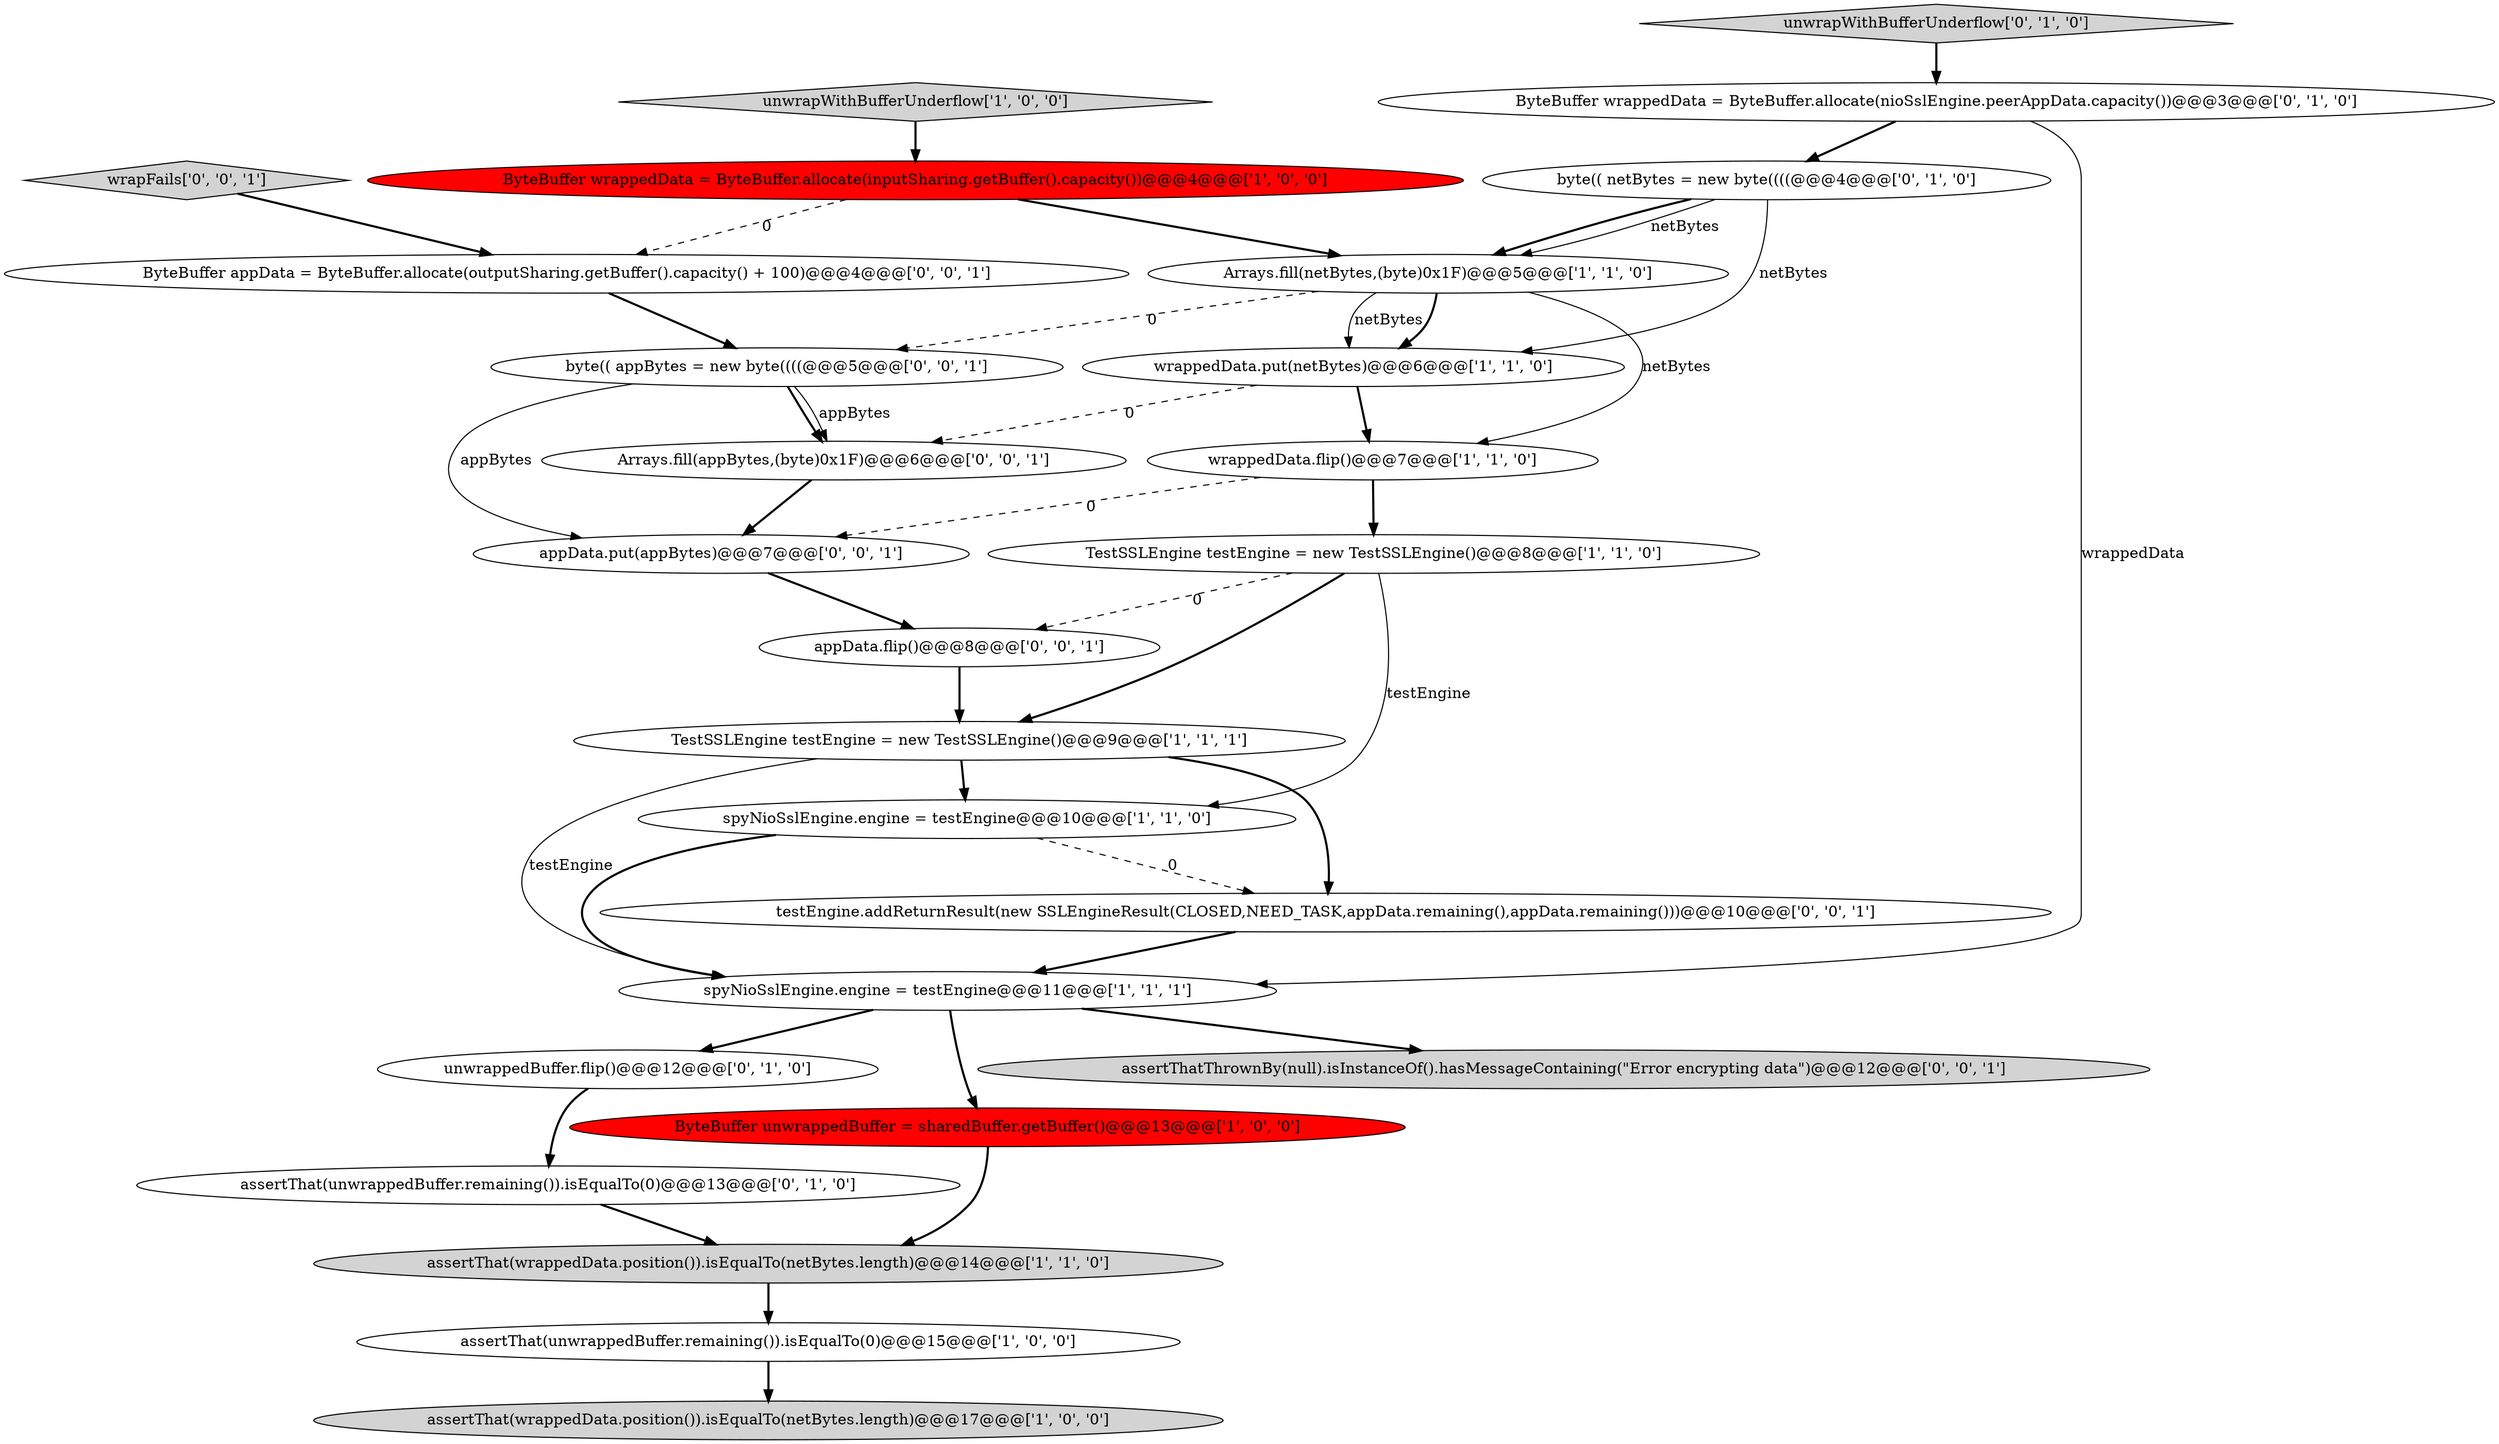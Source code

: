 digraph {
11 [style = filled, label = "wrappedData.put(netBytes)@@@6@@@['1', '1', '0']", fillcolor = white, shape = ellipse image = "AAA0AAABBB1BBB"];
20 [style = filled, label = "ByteBuffer appData = ByteBuffer.allocate(outputSharing.getBuffer().capacity() + 100)@@@4@@@['0', '0', '1']", fillcolor = white, shape = ellipse image = "AAA0AAABBB3BBB"];
10 [style = filled, label = "unwrapWithBufferUnderflow['1', '0', '0']", fillcolor = lightgray, shape = diamond image = "AAA0AAABBB1BBB"];
18 [style = filled, label = "Arrays.fill(appBytes,(byte)0x1F)@@@6@@@['0', '0', '1']", fillcolor = white, shape = ellipse image = "AAA0AAABBB3BBB"];
25 [style = filled, label = "appData.flip()@@@8@@@['0', '0', '1']", fillcolor = white, shape = ellipse image = "AAA0AAABBB3BBB"];
6 [style = filled, label = "TestSSLEngine testEngine = new TestSSLEngine()@@@8@@@['1', '1', '0']", fillcolor = white, shape = ellipse image = "AAA0AAABBB1BBB"];
15 [style = filled, label = "unwrapWithBufferUnderflow['0', '1', '0']", fillcolor = lightgray, shape = diamond image = "AAA0AAABBB2BBB"];
9 [style = filled, label = "spyNioSslEngine.engine = testEngine@@@10@@@['1', '1', '0']", fillcolor = white, shape = ellipse image = "AAA0AAABBB1BBB"];
1 [style = filled, label = "Arrays.fill(netBytes,(byte)0x1F)@@@5@@@['1', '1', '0']", fillcolor = white, shape = ellipse image = "AAA0AAABBB1BBB"];
0 [style = filled, label = "ByteBuffer wrappedData = ByteBuffer.allocate(inputSharing.getBuffer().capacity())@@@4@@@['1', '0', '0']", fillcolor = red, shape = ellipse image = "AAA1AAABBB1BBB"];
3 [style = filled, label = "assertThat(unwrappedBuffer.remaining()).isEqualTo(0)@@@15@@@['1', '0', '0']", fillcolor = white, shape = ellipse image = "AAA0AAABBB1BBB"];
23 [style = filled, label = "appData.put(appBytes)@@@7@@@['0', '0', '1']", fillcolor = white, shape = ellipse image = "AAA0AAABBB3BBB"];
17 [style = filled, label = "assertThat(unwrappedBuffer.remaining()).isEqualTo(0)@@@13@@@['0', '1', '0']", fillcolor = white, shape = ellipse image = "AAA0AAABBB2BBB"];
13 [style = filled, label = "unwrappedBuffer.flip()@@@12@@@['0', '1', '0']", fillcolor = white, shape = ellipse image = "AAA0AAABBB2BBB"];
16 [style = filled, label = "ByteBuffer wrappedData = ByteBuffer.allocate(nioSslEngine.peerAppData.capacity())@@@3@@@['0', '1', '0']", fillcolor = white, shape = ellipse image = "AAA0AAABBB2BBB"];
21 [style = filled, label = "wrapFails['0', '0', '1']", fillcolor = lightgray, shape = diamond image = "AAA0AAABBB3BBB"];
12 [style = filled, label = "wrappedData.flip()@@@7@@@['1', '1', '0']", fillcolor = white, shape = ellipse image = "AAA0AAABBB1BBB"];
19 [style = filled, label = "testEngine.addReturnResult(new SSLEngineResult(CLOSED,NEED_TASK,appData.remaining(),appData.remaining()))@@@10@@@['0', '0', '1']", fillcolor = white, shape = ellipse image = "AAA0AAABBB3BBB"];
4 [style = filled, label = "spyNioSslEngine.engine = testEngine@@@11@@@['1', '1', '1']", fillcolor = white, shape = ellipse image = "AAA0AAABBB1BBB"];
5 [style = filled, label = "ByteBuffer unwrappedBuffer = sharedBuffer.getBuffer()@@@13@@@['1', '0', '0']", fillcolor = red, shape = ellipse image = "AAA1AAABBB1BBB"];
2 [style = filled, label = "TestSSLEngine testEngine = new TestSSLEngine()@@@9@@@['1', '1', '1']", fillcolor = white, shape = ellipse image = "AAA0AAABBB1BBB"];
14 [style = filled, label = "byte(( netBytes = new byte((((@@@4@@@['0', '1', '0']", fillcolor = white, shape = ellipse image = "AAA0AAABBB2BBB"];
8 [style = filled, label = "assertThat(wrappedData.position()).isEqualTo(netBytes.length)@@@17@@@['1', '0', '0']", fillcolor = lightgray, shape = ellipse image = "AAA0AAABBB1BBB"];
24 [style = filled, label = "assertThatThrownBy(null).isInstanceOf().hasMessageContaining(\"Error encrypting data\")@@@12@@@['0', '0', '1']", fillcolor = lightgray, shape = ellipse image = "AAA0AAABBB3BBB"];
7 [style = filled, label = "assertThat(wrappedData.position()).isEqualTo(netBytes.length)@@@14@@@['1', '1', '0']", fillcolor = lightgray, shape = ellipse image = "AAA0AAABBB1BBB"];
22 [style = filled, label = "byte(( appBytes = new byte((((@@@5@@@['0', '0', '1']", fillcolor = white, shape = ellipse image = "AAA0AAABBB3BBB"];
14->11 [style = solid, label="netBytes"];
23->25 [style = bold, label=""];
2->19 [style = bold, label=""];
4->24 [style = bold, label=""];
12->23 [style = dashed, label="0"];
1->11 [style = solid, label="netBytes"];
18->23 [style = bold, label=""];
9->4 [style = bold, label=""];
4->13 [style = bold, label=""];
11->12 [style = bold, label=""];
2->9 [style = bold, label=""];
6->9 [style = solid, label="testEngine"];
15->16 [style = bold, label=""];
12->6 [style = bold, label=""];
0->20 [style = dashed, label="0"];
25->2 [style = bold, label=""];
7->3 [style = bold, label=""];
14->1 [style = bold, label=""];
1->22 [style = dashed, label="0"];
1->11 [style = bold, label=""];
20->22 [style = bold, label=""];
6->2 [style = bold, label=""];
16->4 [style = solid, label="wrappedData"];
17->7 [style = bold, label=""];
1->12 [style = solid, label="netBytes"];
9->19 [style = dashed, label="0"];
13->17 [style = bold, label=""];
22->18 [style = bold, label=""];
21->20 [style = bold, label=""];
2->4 [style = solid, label="testEngine"];
6->25 [style = dashed, label="0"];
14->1 [style = solid, label="netBytes"];
11->18 [style = dashed, label="0"];
0->1 [style = bold, label=""];
3->8 [style = bold, label=""];
10->0 [style = bold, label=""];
5->7 [style = bold, label=""];
16->14 [style = bold, label=""];
19->4 [style = bold, label=""];
22->23 [style = solid, label="appBytes"];
4->5 [style = bold, label=""];
22->18 [style = solid, label="appBytes"];
}

